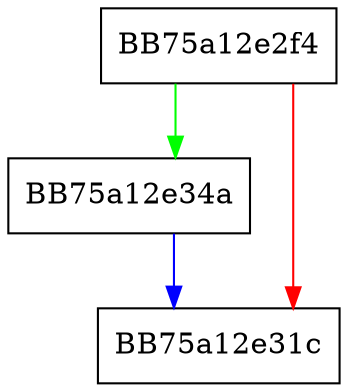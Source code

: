 digraph _Change_array {
  node [shape="box"];
  graph [splines=ortho];
  BB75a12e2f4 -> BB75a12e34a [color="green"];
  BB75a12e2f4 -> BB75a12e31c [color="red"];
  BB75a12e34a -> BB75a12e31c [color="blue"];
}